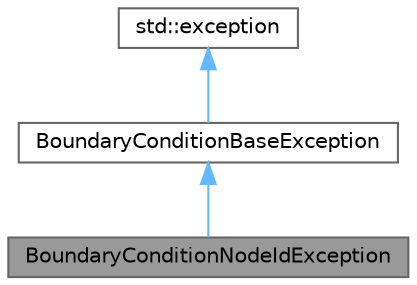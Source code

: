 digraph "BoundaryConditionNodeIdException"
{
 // LATEX_PDF_SIZE
  bgcolor="transparent";
  edge [fontname=Helvetica,fontsize=10,labelfontname=Helvetica,labelfontsize=10];
  node [fontname=Helvetica,fontsize=10,shape=box,height=0.2,width=0.4];
  Node1 [id="Node000001",label="BoundaryConditionNodeIdException",height=0.2,width=0.4,color="gray40", fillcolor="grey60", style="filled", fontcolor="black",tooltip="Exception thrown when a node ID is out of range."];
  Node2 -> Node1 [id="edge1_Node000001_Node000002",dir="back",color="steelblue1",style="solid",tooltip=" "];
  Node2 [id="Node000002",label="BoundaryConditionBaseException",height=0.2,width=0.4,color="gray40", fillcolor="white", style="filled",URL="$class_boundary_condition_base_exception.html",tooltip="Base exception class for BC errors."];
  Node3 -> Node2 [id="edge2_Node000002_Node000003",dir="back",color="steelblue1",style="solid",tooltip=" "];
  Node3 [id="Node000003",label="std::exception",height=0.2,width=0.4,color="gray40", fillcolor="white", style="filled",tooltip=" "];
}
